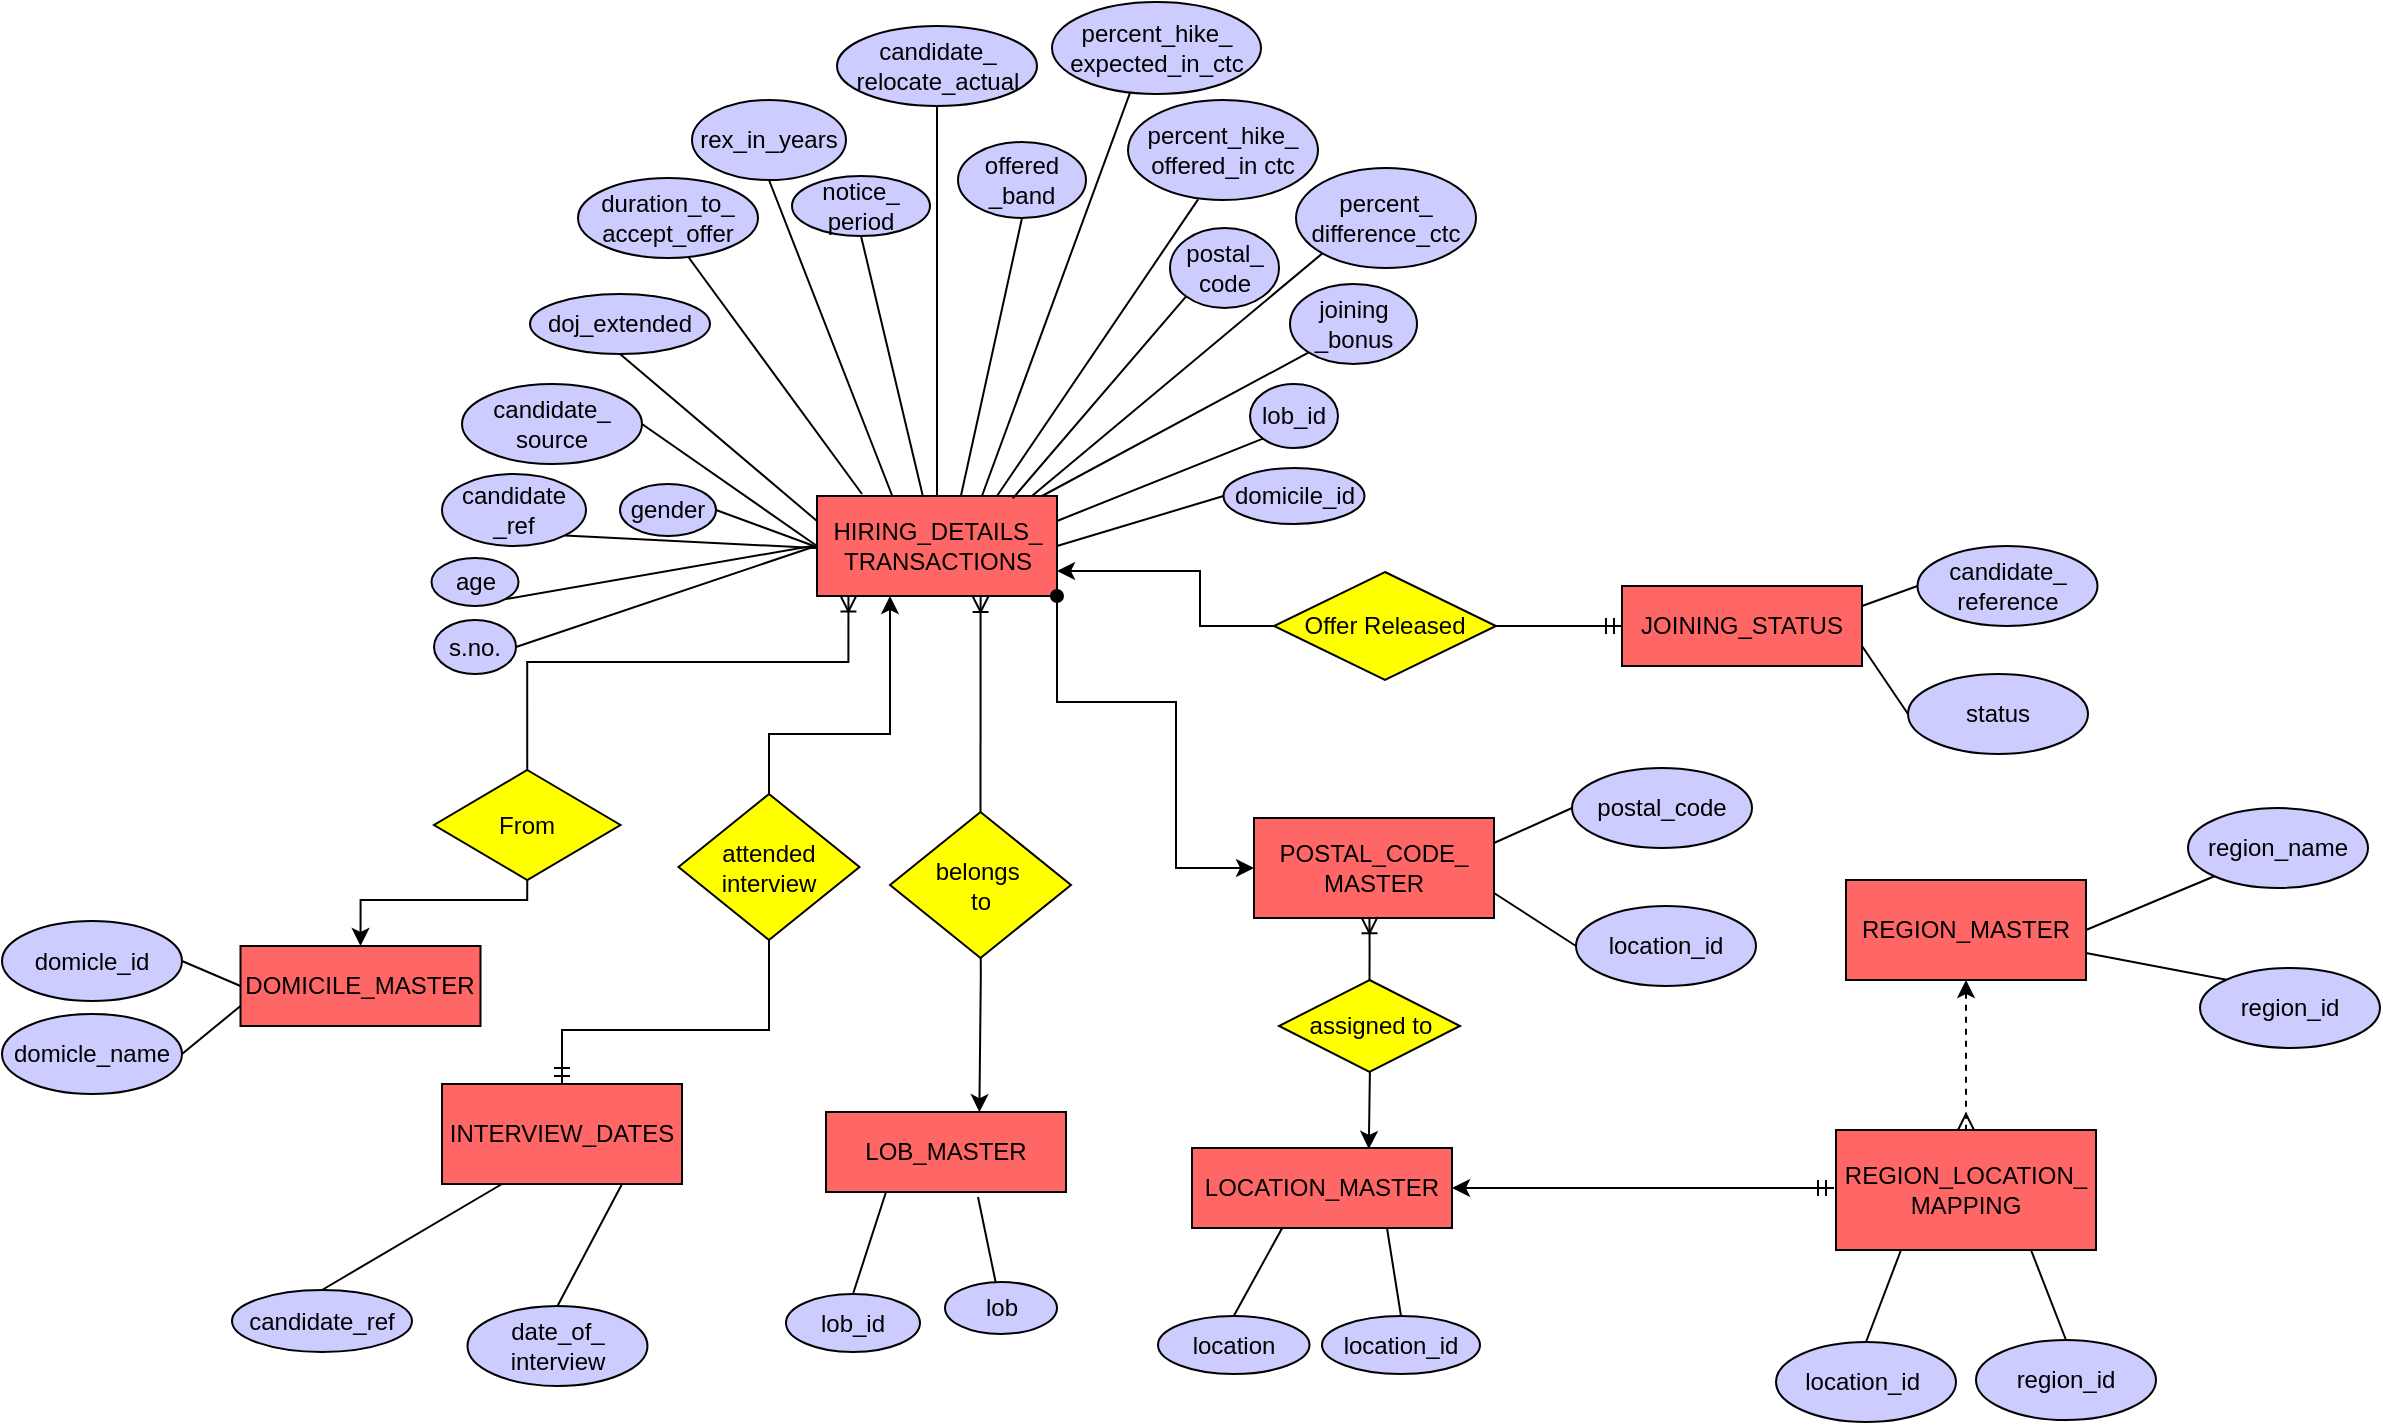 <mxfile version="16.5.3" type="github">
  <diagram id="R2lEEEUBdFMjLlhIrx00" name="Page-1">
    <mxGraphModel dx="920" dy="551" grid="0" gridSize="10" guides="1" tooltips="1" connect="1" arrows="1" fold="1" page="1" pageScale="1" pageWidth="1654" pageHeight="1169" math="0" shadow="0" extFonts="Permanent Marker^https://fonts.googleapis.com/css?family=Permanent+Marker">
      <root>
        <mxCell id="0" />
        <mxCell id="1" parent="0" />
        <mxCell id="yHNcIB4m2WFZ388r3CNA-1" value="HIRING_DETAILS_&lt;br&gt;TRANSACTIONS" style="rounded=0;whiteSpace=wrap;html=1;fillColor=#FF6666;" vertex="1" parent="1">
          <mxGeometry x="421.5" y="369" width="120" height="50" as="geometry" />
        </mxCell>
        <mxCell id="yHNcIB4m2WFZ388r3CNA-2" value="INTERVIEW_DATES" style="rounded=0;whiteSpace=wrap;html=1;fillColor=#FF6666;" vertex="1" parent="1">
          <mxGeometry x="234" y="663" width="120" height="50" as="geometry" />
        </mxCell>
        <mxCell id="yHNcIB4m2WFZ388r3CNA-3" value="DOMICILE_MASTER" style="rounded=0;whiteSpace=wrap;html=1;fillColor=#FF6666;" vertex="1" parent="1">
          <mxGeometry x="133.25" y="594" width="120" height="40" as="geometry" />
        </mxCell>
        <mxCell id="yHNcIB4m2WFZ388r3CNA-4" value="JOINING_STATUS" style="rounded=0;whiteSpace=wrap;html=1;fillColor=#FF6666;" vertex="1" parent="1">
          <mxGeometry x="824" y="414" width="120" height="40" as="geometry" />
        </mxCell>
        <mxCell id="yHNcIB4m2WFZ388r3CNA-5" value="POSTAL_CODE_&lt;br&gt;MASTER" style="rounded=0;whiteSpace=wrap;html=1;fillColor=#FF6666;" vertex="1" parent="1">
          <mxGeometry x="640" y="530" width="120" height="50" as="geometry" />
        </mxCell>
        <mxCell id="yHNcIB4m2WFZ388r3CNA-6" value="LOCATION_MASTER" style="rounded=0;whiteSpace=wrap;html=1;fillColor=#FF6666;" vertex="1" parent="1">
          <mxGeometry x="609" y="695" width="130" height="40" as="geometry" />
        </mxCell>
        <mxCell id="yHNcIB4m2WFZ388r3CNA-7" value="REGION_LOCATION_&lt;br&gt;MAPPING" style="rounded=0;whiteSpace=wrap;html=1;fillColor=#FF6666;" vertex="1" parent="1">
          <mxGeometry x="931" y="686" width="130" height="60" as="geometry" />
        </mxCell>
        <mxCell id="yHNcIB4m2WFZ388r3CNA-8" value="REGION_MASTER" style="rounded=0;whiteSpace=wrap;html=1;fillColor=#FF6666;" vertex="1" parent="1">
          <mxGeometry x="936" y="561" width="120" height="50" as="geometry" />
        </mxCell>
        <mxCell id="yHNcIB4m2WFZ388r3CNA-11" value="LOB_MASTER" style="rounded=0;whiteSpace=wrap;html=1;fillColor=#FF6666;" vertex="1" parent="1">
          <mxGeometry x="426" y="677" width="120" height="40" as="geometry" />
        </mxCell>
        <mxCell id="yHNcIB4m2WFZ388r3CNA-12" value="s.no." style="ellipse;whiteSpace=wrap;html=1;fillColor=#CCCCFF;" vertex="1" parent="1">
          <mxGeometry x="230" y="431" width="41" height="27" as="geometry" />
        </mxCell>
        <mxCell id="yHNcIB4m2WFZ388r3CNA-13" value="candidate&lt;br&gt;_ref" style="ellipse;whiteSpace=wrap;html=1;fillColor=#CCCCFF;" vertex="1" parent="1">
          <mxGeometry x="234" y="358" width="72" height="36" as="geometry" />
        </mxCell>
        <mxCell id="yHNcIB4m2WFZ388r3CNA-16" value="doj_extended" style="ellipse;whiteSpace=wrap;html=1;fillColor=#CCCCFF;" vertex="1" parent="1">
          <mxGeometry x="278" y="268" width="90" height="30" as="geometry" />
        </mxCell>
        <mxCell id="yHNcIB4m2WFZ388r3CNA-17" value="duration_to_&lt;br&gt;accept_offer" style="ellipse;whiteSpace=wrap;html=1;fillColor=#CCCCFF;" vertex="1" parent="1">
          <mxGeometry x="302" y="210" width="90" height="40" as="geometry" />
        </mxCell>
        <mxCell id="yHNcIB4m2WFZ388r3CNA-19" value="notice_&lt;br&gt;period" style="ellipse;whiteSpace=wrap;html=1;fillColor=#CCCCFF;" vertex="1" parent="1">
          <mxGeometry x="409" y="209" width="69" height="30" as="geometry" />
        </mxCell>
        <mxCell id="yHNcIB4m2WFZ388r3CNA-21" value="offered&lt;br&gt;_band" style="ellipse;whiteSpace=wrap;html=1;fillColor=#CCCCFF;" vertex="1" parent="1">
          <mxGeometry x="492" y="192" width="64" height="38" as="geometry" />
        </mxCell>
        <mxCell id="yHNcIB4m2WFZ388r3CNA-23" value="percent_hike_&lt;br&gt;expected_in_ctc" style="ellipse;whiteSpace=wrap;html=1;fillColor=#CCCCFF;" vertex="1" parent="1">
          <mxGeometry x="539" y="122" width="104.5" height="46" as="geometry" />
        </mxCell>
        <mxCell id="yHNcIB4m2WFZ388r3CNA-24" value="percent_hike_&lt;br&gt;offered_in ctc" style="ellipse;whiteSpace=wrap;html=1;fillColor=#CCCCFF;" vertex="1" parent="1">
          <mxGeometry x="577" y="171" width="95" height="50" as="geometry" />
        </mxCell>
        <mxCell id="yHNcIB4m2WFZ388r3CNA-25" value="percent_&lt;br&gt;difference_ctc" style="ellipse;whiteSpace=wrap;html=1;fillColor=#CCCCFF;" vertex="1" parent="1">
          <mxGeometry x="661" y="205" width="90" height="50" as="geometry" />
        </mxCell>
        <mxCell id="yHNcIB4m2WFZ388r3CNA-27" value="joining&lt;br&gt;_bonus" style="ellipse;whiteSpace=wrap;html=1;rotation=0;fillColor=#CCCCFF;" vertex="1" parent="1">
          <mxGeometry x="658" y="263" width="63.5" height="40" as="geometry" />
        </mxCell>
        <mxCell id="yHNcIB4m2WFZ388r3CNA-28" value="candidate_&lt;br&gt;relocate_actual" style="ellipse;whiteSpace=wrap;html=1;fillColor=#CCCCFF;" vertex="1" parent="1">
          <mxGeometry x="431.5" y="134" width="100" height="40" as="geometry" />
        </mxCell>
        <mxCell id="yHNcIB4m2WFZ388r3CNA-29" value="gender" style="ellipse;whiteSpace=wrap;html=1;fillColor=#CCCCFF;" vertex="1" parent="1">
          <mxGeometry x="323" y="363" width="48" height="26" as="geometry" />
        </mxCell>
        <mxCell id="yHNcIB4m2WFZ388r3CNA-31" value="domicile_id" style="ellipse;whiteSpace=wrap;html=1;fillColor=#CCCCFF;" vertex="1" parent="1">
          <mxGeometry x="624.75" y="355" width="70.5" height="28" as="geometry" />
        </mxCell>
        <mxCell id="yHNcIB4m2WFZ388r3CNA-33" value="lob_id" style="ellipse;whiteSpace=wrap;html=1;fillColor=#CCCCFF;" vertex="1" parent="1">
          <mxGeometry x="638" y="313" width="44" height="32" as="geometry" />
        </mxCell>
        <mxCell id="yHNcIB4m2WFZ388r3CNA-34" value="postal_&lt;br&gt;code" style="ellipse;whiteSpace=wrap;html=1;fillColor=#CCCCFF;" vertex="1" parent="1">
          <mxGeometry x="598" y="235" width="54.5" height="40" as="geometry" />
        </mxCell>
        <mxCell id="yHNcIB4m2WFZ388r3CNA-35" value="rex_in_years" style="ellipse;whiteSpace=wrap;html=1;fillColor=#CCCCFF;" vertex="1" parent="1">
          <mxGeometry x="359" y="171" width="77" height="40" as="geometry" />
        </mxCell>
        <mxCell id="yHNcIB4m2WFZ388r3CNA-36" value="candidate_&lt;br&gt;source" style="ellipse;whiteSpace=wrap;html=1;fillColor=#CCCCFF;" vertex="1" parent="1">
          <mxGeometry x="244" y="313" width="90" height="40" as="geometry" />
        </mxCell>
        <mxCell id="yHNcIB4m2WFZ388r3CNA-37" value="age" style="ellipse;whiteSpace=wrap;html=1;fillColor=#CCCCFF;" vertex="1" parent="1">
          <mxGeometry x="228.75" y="400" width="43.5" height="24" as="geometry" />
        </mxCell>
        <mxCell id="yHNcIB4m2WFZ388r3CNA-38" value="candidate_ref" style="ellipse;whiteSpace=wrap;html=1;fillColor=#CCCCFF;" vertex="1" parent="1">
          <mxGeometry x="129" y="766" width="90" height="31" as="geometry" />
        </mxCell>
        <mxCell id="yHNcIB4m2WFZ388r3CNA-39" value="date_of_&lt;br&gt;interview" style="ellipse;whiteSpace=wrap;html=1;fillColor=#CCCCFF;" vertex="1" parent="1">
          <mxGeometry x="246.75" y="774" width="90" height="40" as="geometry" />
        </mxCell>
        <mxCell id="yHNcIB4m2WFZ388r3CNA-40" value="lob_id" style="ellipse;whiteSpace=wrap;html=1;fillColor=#CCCCFF;" vertex="1" parent="1">
          <mxGeometry x="406" y="768" width="67" height="29" as="geometry" />
        </mxCell>
        <mxCell id="yHNcIB4m2WFZ388r3CNA-41" value="lob" style="ellipse;whiteSpace=wrap;html=1;fillColor=#CCCCFF;" vertex="1" parent="1">
          <mxGeometry x="485.5" y="762" width="56" height="26" as="geometry" />
        </mxCell>
        <mxCell id="yHNcIB4m2WFZ388r3CNA-42" value="domicle_id" style="ellipse;whiteSpace=wrap;html=1;fillColor=#CCCCFF;" vertex="1" parent="1">
          <mxGeometry x="14" y="581.5" width="90" height="40" as="geometry" />
        </mxCell>
        <mxCell id="yHNcIB4m2WFZ388r3CNA-43" value="domicle_name" style="ellipse;whiteSpace=wrap;html=1;fillColor=#CCCCFF;" vertex="1" parent="1">
          <mxGeometry x="14" y="628" width="90" height="40" as="geometry" />
        </mxCell>
        <mxCell id="yHNcIB4m2WFZ388r3CNA-44" value="region_id" style="ellipse;whiteSpace=wrap;html=1;fillColor=#CCCCFF;" vertex="1" parent="1">
          <mxGeometry x="1113" y="605" width="90" height="40" as="geometry" />
        </mxCell>
        <mxCell id="yHNcIB4m2WFZ388r3CNA-45" value="region_name" style="ellipse;whiteSpace=wrap;html=1;fillColor=#CCCCFF;" vertex="1" parent="1">
          <mxGeometry x="1107" y="525" width="90" height="40" as="geometry" />
        </mxCell>
        <mxCell id="yHNcIB4m2WFZ388r3CNA-46" value="location_id&amp;nbsp;" style="ellipse;whiteSpace=wrap;html=1;fillColor=#CCCCFF;" vertex="1" parent="1">
          <mxGeometry x="901" y="792" width="90" height="40" as="geometry" />
        </mxCell>
        <mxCell id="yHNcIB4m2WFZ388r3CNA-47" value="region_id" style="ellipse;whiteSpace=wrap;html=1;fillColor=#CCCCFF;" vertex="1" parent="1">
          <mxGeometry x="1001" y="791" width="90" height="40" as="geometry" />
        </mxCell>
        <mxCell id="yHNcIB4m2WFZ388r3CNA-48" value="location_id" style="ellipse;whiteSpace=wrap;html=1;fillColor=#CCCCFF;" vertex="1" parent="1">
          <mxGeometry x="674" y="779" width="79" height="29" as="geometry" />
        </mxCell>
        <mxCell id="yHNcIB4m2WFZ388r3CNA-49" value="location" style="ellipse;whiteSpace=wrap;html=1;fillColor=#CCCCFF;" vertex="1" parent="1">
          <mxGeometry x="592" y="779" width="75.75" height="29" as="geometry" />
        </mxCell>
        <mxCell id="yHNcIB4m2WFZ388r3CNA-50" value="location_id" style="ellipse;whiteSpace=wrap;html=1;fillColor=#CCCCFF;" vertex="1" parent="1">
          <mxGeometry x="801" y="574" width="90" height="40" as="geometry" />
        </mxCell>
        <mxCell id="yHNcIB4m2WFZ388r3CNA-51" value="postal_code" style="ellipse;whiteSpace=wrap;html=1;fillColor=#CCCCFF;" vertex="1" parent="1">
          <mxGeometry x="799" y="505" width="90" height="40" as="geometry" />
        </mxCell>
        <mxCell id="yHNcIB4m2WFZ388r3CNA-52" value="candidate_&lt;br&gt;reference" style="ellipse;whiteSpace=wrap;html=1;fillColor=#CCCCFF;" vertex="1" parent="1">
          <mxGeometry x="971.75" y="394" width="90" height="40" as="geometry" />
        </mxCell>
        <mxCell id="yHNcIB4m2WFZ388r3CNA-53" value="status" style="ellipse;whiteSpace=wrap;html=1;fillColor=#CCCCFF;" vertex="1" parent="1">
          <mxGeometry x="967" y="458" width="90" height="40" as="geometry" />
        </mxCell>
        <mxCell id="yHNcIB4m2WFZ388r3CNA-76" value="" style="endArrow=none;html=1;rounded=0;entryX=0.5;entryY=0;entryDx=0;entryDy=0;exitX=0.25;exitY=1;exitDx=0;exitDy=0;" edge="1" parent="1" source="yHNcIB4m2WFZ388r3CNA-2" target="yHNcIB4m2WFZ388r3CNA-38">
          <mxGeometry width="50" height="50" relative="1" as="geometry">
            <mxPoint x="27.5" y="809.5" as="sourcePoint" />
            <mxPoint x="77.5" y="759.5" as="targetPoint" />
          </mxGeometry>
        </mxCell>
        <mxCell id="yHNcIB4m2WFZ388r3CNA-77" value="" style="endArrow=none;html=1;rounded=0;entryX=0.75;entryY=1;entryDx=0;entryDy=0;exitX=0.5;exitY=0;exitDx=0;exitDy=0;" edge="1" parent="1" source="yHNcIB4m2WFZ388r3CNA-39" target="yHNcIB4m2WFZ388r3CNA-2">
          <mxGeometry width="50" height="50" relative="1" as="geometry">
            <mxPoint x="-172.5" y="784.5" as="sourcePoint" />
            <mxPoint x="-110.5" y="764.5" as="targetPoint" />
          </mxGeometry>
        </mxCell>
        <mxCell id="yHNcIB4m2WFZ388r3CNA-78" value="" style="endArrow=none;html=1;rounded=0;entryX=0.5;entryY=0;entryDx=0;entryDy=0;exitX=0.25;exitY=1;exitDx=0;exitDy=0;" edge="1" parent="1" source="yHNcIB4m2WFZ388r3CNA-11" target="yHNcIB4m2WFZ388r3CNA-40">
          <mxGeometry width="50" height="50" relative="1" as="geometry">
            <mxPoint x="283" y="951.5" as="sourcePoint" />
            <mxPoint x="333" y="901.5" as="targetPoint" />
          </mxGeometry>
        </mxCell>
        <mxCell id="yHNcIB4m2WFZ388r3CNA-80" value="" style="endArrow=none;html=1;rounded=0;" edge="1" parent="1" source="yHNcIB4m2WFZ388r3CNA-41">
          <mxGeometry width="50" height="50" relative="1" as="geometry">
            <mxPoint x="187" y="1030.5" as="sourcePoint" />
            <mxPoint x="502" y="719.5" as="targetPoint" />
          </mxGeometry>
        </mxCell>
        <mxCell id="yHNcIB4m2WFZ388r3CNA-81" value="" style="endArrow=none;html=1;rounded=0;exitX=1;exitY=0.5;exitDx=0;exitDy=0;entryX=0;entryY=0.5;entryDx=0;entryDy=0;" edge="1" parent="1" source="yHNcIB4m2WFZ388r3CNA-42" target="yHNcIB4m2WFZ388r3CNA-3">
          <mxGeometry width="50" height="50" relative="1" as="geometry">
            <mxPoint x="198" y="575" as="sourcePoint" />
            <mxPoint x="248" y="525" as="targetPoint" />
          </mxGeometry>
        </mxCell>
        <mxCell id="yHNcIB4m2WFZ388r3CNA-82" value="" style="endArrow=none;html=1;rounded=0;exitX=1;exitY=0.5;exitDx=0;exitDy=0;entryX=0;entryY=0.75;entryDx=0;entryDy=0;" edge="1" parent="1" source="yHNcIB4m2WFZ388r3CNA-43" target="yHNcIB4m2WFZ388r3CNA-3">
          <mxGeometry width="50" height="50" relative="1" as="geometry">
            <mxPoint x="93" y="631" as="sourcePoint" />
            <mxPoint x="123" y="611" as="targetPoint" />
          </mxGeometry>
        </mxCell>
        <mxCell id="yHNcIB4m2WFZ388r3CNA-83" value="" style="endArrow=none;html=1;rounded=0;exitX=0;exitY=0;exitDx=0;exitDy=0;" edge="1" parent="1" source="yHNcIB4m2WFZ388r3CNA-44" target="yHNcIB4m2WFZ388r3CNA-8">
          <mxGeometry width="50" height="50" relative="1" as="geometry">
            <mxPoint x="951" y="571" as="sourcePoint" />
            <mxPoint x="1058" y="600" as="targetPoint" />
          </mxGeometry>
        </mxCell>
        <mxCell id="yHNcIB4m2WFZ388r3CNA-85" value="" style="endArrow=none;html=1;rounded=0;exitX=0;exitY=1;exitDx=0;exitDy=0;entryX=1;entryY=0.5;entryDx=0;entryDy=0;" edge="1" parent="1" source="yHNcIB4m2WFZ388r3CNA-45" target="yHNcIB4m2WFZ388r3CNA-8">
          <mxGeometry width="50" height="50" relative="1" as="geometry">
            <mxPoint x="901" y="586" as="sourcePoint" />
            <mxPoint x="939" y="586" as="targetPoint" />
          </mxGeometry>
        </mxCell>
        <mxCell id="yHNcIB4m2WFZ388r3CNA-86" value="" style="endArrow=none;html=1;rounded=0;exitX=0.5;exitY=0;exitDx=0;exitDy=0;entryX=0.25;entryY=1;entryDx=0;entryDy=0;" edge="1" parent="1" source="yHNcIB4m2WFZ388r3CNA-46" target="yHNcIB4m2WFZ388r3CNA-7">
          <mxGeometry width="50" height="50" relative="1" as="geometry">
            <mxPoint x="940" y="716" as="sourcePoint" />
            <mxPoint x="990" y="666" as="targetPoint" />
          </mxGeometry>
        </mxCell>
        <mxCell id="yHNcIB4m2WFZ388r3CNA-87" value="" style="endArrow=none;html=1;rounded=0;exitX=0.5;exitY=0;exitDx=0;exitDy=0;entryX=0.75;entryY=1;entryDx=0;entryDy=0;" edge="1" parent="1" source="yHNcIB4m2WFZ388r3CNA-47" target="yHNcIB4m2WFZ388r3CNA-7">
          <mxGeometry width="50" height="50" relative="1" as="geometry">
            <mxPoint x="940" y="716" as="sourcePoint" />
            <mxPoint x="990" y="666" as="targetPoint" />
          </mxGeometry>
        </mxCell>
        <mxCell id="yHNcIB4m2WFZ388r3CNA-89" value="" style="endArrow=none;html=1;rounded=0;exitX=0.75;exitY=1;exitDx=0;exitDy=0;entryX=0.5;entryY=0;entryDx=0;entryDy=0;" edge="1" parent="1" source="yHNcIB4m2WFZ388r3CNA-6" target="yHNcIB4m2WFZ388r3CNA-48">
          <mxGeometry width="50" height="50" relative="1" as="geometry">
            <mxPoint x="839" y="689" as="sourcePoint" />
            <mxPoint x="889" y="639" as="targetPoint" />
          </mxGeometry>
        </mxCell>
        <mxCell id="yHNcIB4m2WFZ388r3CNA-90" value="" style="endArrow=none;html=1;rounded=0;entryX=0.5;entryY=0;entryDx=0;entryDy=0;exitX=0.348;exitY=0.994;exitDx=0;exitDy=0;exitPerimeter=0;" edge="1" parent="1" source="yHNcIB4m2WFZ388r3CNA-6" target="yHNcIB4m2WFZ388r3CNA-49">
          <mxGeometry width="50" height="50" relative="1" as="geometry">
            <mxPoint x="654" y="737" as="sourcePoint" />
            <mxPoint x="889" y="639" as="targetPoint" />
          </mxGeometry>
        </mxCell>
        <mxCell id="yHNcIB4m2WFZ388r3CNA-92" value="" style="endArrow=none;html=1;rounded=0;exitX=1;exitY=0.75;exitDx=0;exitDy=0;entryX=0;entryY=0.5;entryDx=0;entryDy=0;" edge="1" parent="1" source="yHNcIB4m2WFZ388r3CNA-5" target="yHNcIB4m2WFZ388r3CNA-50">
          <mxGeometry width="50" height="50" relative="1" as="geometry">
            <mxPoint x="780" y="700" as="sourcePoint" />
            <mxPoint x="828.18" y="689.142" as="targetPoint" />
          </mxGeometry>
        </mxCell>
        <mxCell id="yHNcIB4m2WFZ388r3CNA-93" value="" style="endArrow=none;html=1;rounded=0;exitX=1;exitY=0.25;exitDx=0;exitDy=0;entryX=0;entryY=0.5;entryDx=0;entryDy=0;" edge="1" parent="1" source="yHNcIB4m2WFZ388r3CNA-5" target="yHNcIB4m2WFZ388r3CNA-51">
          <mxGeometry width="50" height="50" relative="1" as="geometry">
            <mxPoint x="809" y="528" as="sourcePoint" />
            <mxPoint x="859" y="478" as="targetPoint" />
          </mxGeometry>
        </mxCell>
        <mxCell id="yHNcIB4m2WFZ388r3CNA-94" value="" style="endArrow=none;html=1;rounded=0;exitX=1;exitY=0.25;exitDx=0;exitDy=0;entryX=0;entryY=0.5;entryDx=0;entryDy=0;" edge="1" parent="1" source="yHNcIB4m2WFZ388r3CNA-4" target="yHNcIB4m2WFZ388r3CNA-52">
          <mxGeometry width="50" height="50" relative="1" as="geometry">
            <mxPoint x="967.75" y="554" as="sourcePoint" />
            <mxPoint x="1017.75" y="504" as="targetPoint" />
          </mxGeometry>
        </mxCell>
        <mxCell id="yHNcIB4m2WFZ388r3CNA-95" value="" style="endArrow=none;html=1;rounded=0;exitX=1;exitY=0.75;exitDx=0;exitDy=0;entryX=0;entryY=0.5;entryDx=0;entryDy=0;" edge="1" parent="1" source="yHNcIB4m2WFZ388r3CNA-4" target="yHNcIB4m2WFZ388r3CNA-53">
          <mxGeometry width="50" height="50" relative="1" as="geometry">
            <mxPoint x="967.75" y="554" as="sourcePoint" />
            <mxPoint x="1017.75" y="504" as="targetPoint" />
          </mxGeometry>
        </mxCell>
        <mxCell id="yHNcIB4m2WFZ388r3CNA-97" value="" style="endArrow=none;html=1;rounded=0;exitX=1;exitY=0.5;exitDx=0;exitDy=0;" edge="1" parent="1" source="yHNcIB4m2WFZ388r3CNA-12">
          <mxGeometry width="50" height="50" relative="1" as="geometry">
            <mxPoint x="443.5" y="395" as="sourcePoint" />
            <mxPoint x="421" y="394" as="targetPoint" />
          </mxGeometry>
        </mxCell>
        <mxCell id="yHNcIB4m2WFZ388r3CNA-98" value="" style="endArrow=none;html=1;rounded=0;exitX=1;exitY=1;exitDx=0;exitDy=0;" edge="1" parent="1" source="yHNcIB4m2WFZ388r3CNA-37">
          <mxGeometry width="50" height="50" relative="1" as="geometry">
            <mxPoint x="443.5" y="395" as="sourcePoint" />
            <mxPoint x="419" y="394" as="targetPoint" />
          </mxGeometry>
        </mxCell>
        <mxCell id="yHNcIB4m2WFZ388r3CNA-99" value="" style="endArrow=none;html=1;rounded=0;exitX=1;exitY=1;exitDx=0;exitDy=0;" edge="1" parent="1" source="yHNcIB4m2WFZ388r3CNA-13">
          <mxGeometry width="50" height="50" relative="1" as="geometry">
            <mxPoint x="443.5" y="389" as="sourcePoint" />
            <mxPoint x="421" y="395" as="targetPoint" />
          </mxGeometry>
        </mxCell>
        <mxCell id="yHNcIB4m2WFZ388r3CNA-100" value="" style="endArrow=none;html=1;rounded=0;exitX=1;exitY=0.5;exitDx=0;exitDy=0;entryX=0;entryY=0.5;entryDx=0;entryDy=0;" edge="1" parent="1" source="yHNcIB4m2WFZ388r3CNA-36" target="yHNcIB4m2WFZ388r3CNA-1">
          <mxGeometry width="50" height="50" relative="1" as="geometry">
            <mxPoint x="575" y="400" as="sourcePoint" />
            <mxPoint x="625" y="350" as="targetPoint" />
          </mxGeometry>
        </mxCell>
        <mxCell id="yHNcIB4m2WFZ388r3CNA-101" value="" style="endArrow=none;html=1;rounded=0;exitX=0.5;exitY=1;exitDx=0;exitDy=0;entryX=0;entryY=0.25;entryDx=0;entryDy=0;" edge="1" parent="1" source="yHNcIB4m2WFZ388r3CNA-16" target="yHNcIB4m2WFZ388r3CNA-1">
          <mxGeometry width="50" height="50" relative="1" as="geometry">
            <mxPoint x="575" y="400" as="sourcePoint" />
            <mxPoint x="625" y="350" as="targetPoint" />
          </mxGeometry>
        </mxCell>
        <mxCell id="yHNcIB4m2WFZ388r3CNA-102" value="" style="endArrow=none;html=1;rounded=0;exitX=1;exitY=0.5;exitDx=0;exitDy=0;" edge="1" parent="1" source="yHNcIB4m2WFZ388r3CNA-29">
          <mxGeometry width="50" height="50" relative="1" as="geometry">
            <mxPoint x="575" y="400" as="sourcePoint" />
            <mxPoint x="420" y="394" as="targetPoint" />
          </mxGeometry>
        </mxCell>
        <mxCell id="yHNcIB4m2WFZ388r3CNA-104" value="" style="endArrow=none;html=1;rounded=0;entryX=0.615;entryY=0.994;entryDx=0;entryDy=0;entryPerimeter=0;" edge="1" parent="1" target="yHNcIB4m2WFZ388r3CNA-17">
          <mxGeometry width="50" height="50" relative="1" as="geometry">
            <mxPoint x="444" y="368" as="sourcePoint" />
            <mxPoint x="625" y="350" as="targetPoint" />
          </mxGeometry>
        </mxCell>
        <mxCell id="yHNcIB4m2WFZ388r3CNA-105" value="" style="endArrow=none;html=1;rounded=0;entryX=0.374;entryY=0.982;entryDx=0;entryDy=0;entryPerimeter=0;exitX=0.688;exitY=-0.005;exitDx=0;exitDy=0;exitPerimeter=0;" edge="1" parent="1" source="yHNcIB4m2WFZ388r3CNA-1" target="yHNcIB4m2WFZ388r3CNA-23">
          <mxGeometry width="50" height="50" relative="1" as="geometry">
            <mxPoint x="500" y="371" as="sourcePoint" />
            <mxPoint x="625" y="350" as="targetPoint" />
          </mxGeometry>
        </mxCell>
        <mxCell id="yHNcIB4m2WFZ388r3CNA-106" value="" style="endArrow=none;html=1;rounded=0;entryX=0.5;entryY=1;entryDx=0;entryDy=0;exitX=0.5;exitY=0;exitDx=0;exitDy=0;" edge="1" parent="1" source="yHNcIB4m2WFZ388r3CNA-1" target="yHNcIB4m2WFZ388r3CNA-28">
          <mxGeometry width="50" height="50" relative="1" as="geometry">
            <mxPoint x="575" y="400" as="sourcePoint" />
            <mxPoint x="625" y="350" as="targetPoint" />
          </mxGeometry>
        </mxCell>
        <mxCell id="yHNcIB4m2WFZ388r3CNA-108" value="" style="endArrow=none;html=1;rounded=0;entryX=0.5;entryY=1;entryDx=0;entryDy=0;exitX=0.442;exitY=0.009;exitDx=0;exitDy=0;exitPerimeter=0;" edge="1" parent="1" source="yHNcIB4m2WFZ388r3CNA-1" target="yHNcIB4m2WFZ388r3CNA-19">
          <mxGeometry width="50" height="50" relative="1" as="geometry">
            <mxPoint x="575" y="400" as="sourcePoint" />
            <mxPoint x="625" y="350" as="targetPoint" />
          </mxGeometry>
        </mxCell>
        <mxCell id="yHNcIB4m2WFZ388r3CNA-109" value="" style="endArrow=none;html=1;rounded=0;entryX=0.5;entryY=1;entryDx=0;entryDy=0;exitX=0.6;exitY=-0.005;exitDx=0;exitDy=0;exitPerimeter=0;" edge="1" parent="1" source="yHNcIB4m2WFZ388r3CNA-1" target="yHNcIB4m2WFZ388r3CNA-21">
          <mxGeometry width="50" height="50" relative="1" as="geometry">
            <mxPoint x="575" y="385" as="sourcePoint" />
            <mxPoint x="625" y="335" as="targetPoint" />
          </mxGeometry>
        </mxCell>
        <mxCell id="yHNcIB4m2WFZ388r3CNA-110" value="" style="endArrow=none;html=1;rounded=0;entryX=0.369;entryY=0.994;entryDx=0;entryDy=0;entryPerimeter=0;exitX=0.75;exitY=0;exitDx=0;exitDy=0;" edge="1" parent="1" source="yHNcIB4m2WFZ388r3CNA-1" target="yHNcIB4m2WFZ388r3CNA-24">
          <mxGeometry width="50" height="50" relative="1" as="geometry">
            <mxPoint x="575" y="385" as="sourcePoint" />
            <mxPoint x="625" y="335" as="targetPoint" />
          </mxGeometry>
        </mxCell>
        <mxCell id="yHNcIB4m2WFZ388r3CNA-111" value="" style="endArrow=none;html=1;rounded=0;entryX=0.5;entryY=1;entryDx=0;entryDy=0;exitX=0.313;exitY=-0.005;exitDx=0;exitDy=0;exitPerimeter=0;" edge="1" parent="1" source="yHNcIB4m2WFZ388r3CNA-1" target="yHNcIB4m2WFZ388r3CNA-35">
          <mxGeometry width="50" height="50" relative="1" as="geometry">
            <mxPoint x="575" y="385" as="sourcePoint" />
            <mxPoint x="625" y="335" as="targetPoint" />
          </mxGeometry>
        </mxCell>
        <mxCell id="yHNcIB4m2WFZ388r3CNA-112" value="" style="endArrow=none;html=1;rounded=0;entryX=0;entryY=1;entryDx=0;entryDy=0;" edge="1" parent="1" target="yHNcIB4m2WFZ388r3CNA-27">
          <mxGeometry width="50" height="50" relative="1" as="geometry">
            <mxPoint x="534" y="369" as="sourcePoint" />
            <mxPoint x="622" y="278" as="targetPoint" />
          </mxGeometry>
        </mxCell>
        <mxCell id="yHNcIB4m2WFZ388r3CNA-113" value="" style="endArrow=none;html=1;rounded=0;entryX=0;entryY=1;entryDx=0;entryDy=0;exitX=0.898;exitY=-0.005;exitDx=0;exitDy=0;exitPerimeter=0;" edge="1" parent="1" source="yHNcIB4m2WFZ388r3CNA-1" target="yHNcIB4m2WFZ388r3CNA-25">
          <mxGeometry width="50" height="50" relative="1" as="geometry">
            <mxPoint x="575" y="364" as="sourcePoint" />
            <mxPoint x="625" y="314" as="targetPoint" />
          </mxGeometry>
        </mxCell>
        <mxCell id="yHNcIB4m2WFZ388r3CNA-114" value="" style="endArrow=none;html=1;rounded=0;entryX=0;entryY=1;entryDx=0;entryDy=0;exitX=0.816;exitY=0.023;exitDx=0;exitDy=0;exitPerimeter=0;" edge="1" parent="1" source="yHNcIB4m2WFZ388r3CNA-1" target="yHNcIB4m2WFZ388r3CNA-34">
          <mxGeometry width="50" height="50" relative="1" as="geometry">
            <mxPoint x="575" y="364" as="sourcePoint" />
            <mxPoint x="625" y="314" as="targetPoint" />
          </mxGeometry>
        </mxCell>
        <mxCell id="yHNcIB4m2WFZ388r3CNA-116" value="" style="endArrow=none;html=1;rounded=0;exitX=1;exitY=0.25;exitDx=0;exitDy=0;entryX=0;entryY=1;entryDx=0;entryDy=0;" edge="1" parent="1" source="yHNcIB4m2WFZ388r3CNA-1" target="yHNcIB4m2WFZ388r3CNA-33">
          <mxGeometry width="50" height="50" relative="1" as="geometry">
            <mxPoint x="575" y="364" as="sourcePoint" />
            <mxPoint x="625" y="314" as="targetPoint" />
          </mxGeometry>
        </mxCell>
        <mxCell id="yHNcIB4m2WFZ388r3CNA-117" value="" style="endArrow=none;html=1;rounded=0;exitX=1;exitY=0.5;exitDx=0;exitDy=0;entryX=0;entryY=0.5;entryDx=0;entryDy=0;" edge="1" parent="1" source="yHNcIB4m2WFZ388r3CNA-1" target="yHNcIB4m2WFZ388r3CNA-31">
          <mxGeometry width="50" height="50" relative="1" as="geometry">
            <mxPoint x="575" y="371" as="sourcePoint" />
            <mxPoint x="625" y="321" as="targetPoint" />
          </mxGeometry>
        </mxCell>
        <mxCell id="yHNcIB4m2WFZ388r3CNA-118" value="attended interview" style="rhombus;whiteSpace=wrap;html=1;fillColor=#FFFF00;" vertex="1" parent="1">
          <mxGeometry x="352.25" y="518" width="90.5" height="73" as="geometry" />
        </mxCell>
        <mxCell id="yHNcIB4m2WFZ388r3CNA-119" value="From" style="rhombus;whiteSpace=wrap;html=1;fillColor=#FFFF00;" vertex="1" parent="1">
          <mxGeometry x="230" y="506" width="93.25" height="55" as="geometry" />
        </mxCell>
        <mxCell id="yHNcIB4m2WFZ388r3CNA-120" value="belongs&amp;nbsp;&lt;br&gt;to" style="rhombus;whiteSpace=wrap;html=1;fillColor=#FFFF00;" vertex="1" parent="1">
          <mxGeometry x="458" y="527" width="90.5" height="73" as="geometry" />
        </mxCell>
        <mxCell id="yHNcIB4m2WFZ388r3CNA-121" value="Offer Released" style="rhombus;whiteSpace=wrap;html=1;fillColor=#FFFF00;" vertex="1" parent="1">
          <mxGeometry x="650" y="407" width="111" height="54" as="geometry" />
        </mxCell>
        <mxCell id="yHNcIB4m2WFZ388r3CNA-154" value="" style="edgeStyle=orthogonalEdgeStyle;fontSize=12;html=1;endArrow=ERoneToMany;startArrow=none;rounded=0;jumpStyle=none;entryX=0.131;entryY=0.995;entryDx=0;entryDy=0;entryPerimeter=0;exitX=0.5;exitY=0;exitDx=0;exitDy=0;startFill=0;" edge="1" parent="1" source="yHNcIB4m2WFZ388r3CNA-119" target="yHNcIB4m2WFZ388r3CNA-1">
          <mxGeometry width="100" height="100" relative="1" as="geometry">
            <mxPoint x="232" y="609" as="sourcePoint" />
            <mxPoint x="405" y="458" as="targetPoint" />
            <Array as="points">
              <mxPoint x="277" y="452" />
              <mxPoint x="437" y="452" />
            </Array>
          </mxGeometry>
        </mxCell>
        <mxCell id="yHNcIB4m2WFZ388r3CNA-155" value="" style="edgeStyle=orthogonalEdgeStyle;fontSize=12;html=1;endArrow=classic;startArrow=none;rounded=0;jumpStyle=none;entryX=0.5;entryY=0;entryDx=0;entryDy=0;exitX=0.5;exitY=1;exitDx=0;exitDy=0;endFill=1;startFill=0;" edge="1" parent="1" source="yHNcIB4m2WFZ388r3CNA-119" target="yHNcIB4m2WFZ388r3CNA-3">
          <mxGeometry width="100" height="100" relative="1" as="geometry">
            <mxPoint x="286.625" y="516" as="sourcePoint" />
            <mxPoint x="447.22" y="428.75" as="targetPoint" />
            <Array as="points">
              <mxPoint x="277" y="571" />
              <mxPoint x="193" y="571" />
            </Array>
          </mxGeometry>
        </mxCell>
        <mxCell id="yHNcIB4m2WFZ388r3CNA-156" value="" style="edgeStyle=orthogonalEdgeStyle;fontSize=12;html=1;endArrow=ERoneToMany;startArrow=none;rounded=0;jumpStyle=none;exitX=0.5;exitY=0;exitDx=0;exitDy=0;startFill=0;" edge="1" parent="1" source="yHNcIB4m2WFZ388r3CNA-120">
          <mxGeometry width="100" height="100" relative="1" as="geometry">
            <mxPoint x="291.005" y="506.25" as="sourcePoint" />
            <mxPoint x="503" y="419" as="targetPoint" />
            <Array as="points">
              <mxPoint x="503" y="419" />
            </Array>
          </mxGeometry>
        </mxCell>
        <mxCell id="yHNcIB4m2WFZ388r3CNA-157" value="" style="edgeStyle=orthogonalEdgeStyle;fontSize=12;html=1;endArrow=classic;startArrow=none;rounded=0;jumpStyle=none;exitX=0.5;exitY=1;exitDx=0;exitDy=0;endFill=1;entryX=0.639;entryY=0.002;entryDx=0;entryDy=0;entryPerimeter=0;startFill=0;" edge="1" parent="1" target="yHNcIB4m2WFZ388r3CNA-11">
          <mxGeometry width="100" height="100" relative="1" as="geometry">
            <mxPoint x="503.375" y="600.0" as="sourcePoint" />
            <mxPoint x="503" y="668" as="targetPoint" />
            <Array as="points">
              <mxPoint x="503" y="610" />
              <mxPoint x="503" y="610" />
            </Array>
          </mxGeometry>
        </mxCell>
        <mxCell id="yHNcIB4m2WFZ388r3CNA-158" value="" style="edgeStyle=orthogonalEdgeStyle;fontSize=12;html=1;endArrow=none;startArrow=ERmandOne;rounded=0;jumpStyle=none;exitX=0.5;exitY=0;exitDx=0;exitDy=0;endFill=0;entryX=0.5;entryY=1;entryDx=0;entryDy=0;" edge="1" parent="1" source="yHNcIB4m2WFZ388r3CNA-2" target="yHNcIB4m2WFZ388r3CNA-118">
          <mxGeometry width="100" height="100" relative="1" as="geometry">
            <mxPoint x="307" y="631" as="sourcePoint" />
            <mxPoint x="397" y="596" as="targetPoint" />
            <Array as="points">
              <mxPoint x="294" y="636" />
              <mxPoint x="398" y="636" />
            </Array>
          </mxGeometry>
        </mxCell>
        <mxCell id="yHNcIB4m2WFZ388r3CNA-159" value="" style="edgeStyle=orthogonalEdgeStyle;fontSize=12;html=1;endArrow=none;startArrow=classic;rounded=0;jumpStyle=none;entryX=0.5;entryY=0;entryDx=0;entryDy=0;endFill=0;startFill=1;" edge="1" parent="1" target="yHNcIB4m2WFZ388r3CNA-118">
          <mxGeometry width="100" height="100" relative="1" as="geometry">
            <mxPoint x="458" y="419" as="sourcePoint" />
            <mxPoint x="355.81" y="511" as="targetPoint" />
            <Array as="points">
              <mxPoint x="458" y="466" />
              <mxPoint x="458" y="488" />
              <mxPoint x="397" y="488" />
            </Array>
          </mxGeometry>
        </mxCell>
        <mxCell id="yHNcIB4m2WFZ388r3CNA-160" value="" style="edgeStyle=orthogonalEdgeStyle;fontSize=12;html=1;endArrow=none;startArrow=ERmandOne;rounded=0;jumpStyle=none;endFill=0;entryX=1;entryY=0.5;entryDx=0;entryDy=0;exitX=0;exitY=0.5;exitDx=0;exitDy=0;" edge="1" parent="1" source="yHNcIB4m2WFZ388r3CNA-4" target="yHNcIB4m2WFZ388r3CNA-121">
          <mxGeometry width="100" height="100" relative="1" as="geometry">
            <mxPoint x="816" y="434" as="sourcePoint" />
            <mxPoint x="751.75" y="448" as="targetPoint" />
            <Array as="points" />
          </mxGeometry>
        </mxCell>
        <mxCell id="yHNcIB4m2WFZ388r3CNA-161" value="" style="edgeStyle=orthogonalEdgeStyle;fontSize=12;html=1;endArrow=none;startArrow=classic;rounded=0;jumpStyle=none;entryX=0;entryY=0.5;entryDx=0;entryDy=0;endFill=0;startFill=1;exitX=1;exitY=0.75;exitDx=0;exitDy=0;" edge="1" parent="1" source="yHNcIB4m2WFZ388r3CNA-1" target="yHNcIB4m2WFZ388r3CNA-121">
          <mxGeometry width="100" height="100" relative="1" as="geometry">
            <mxPoint x="612.5" y="412" as="sourcePoint" />
            <mxPoint x="552" y="511" as="targetPoint" />
            <Array as="points">
              <mxPoint x="613" y="407" />
              <mxPoint x="613" y="434" />
            </Array>
          </mxGeometry>
        </mxCell>
        <mxCell id="yHNcIB4m2WFZ388r3CNA-165" value="" style="edgeStyle=orthogonalEdgeStyle;fontSize=12;html=1;endArrow=classic;endFill=1;rounded=0;jumpStyle=none;startArrow=oval;startFill=1;exitX=1;exitY=1;exitDx=0;exitDy=0;entryX=0;entryY=0.5;entryDx=0;entryDy=0;" edge="1" parent="1" source="yHNcIB4m2WFZ388r3CNA-1" target="yHNcIB4m2WFZ388r3CNA-5">
          <mxGeometry width="100" height="100" relative="1" as="geometry">
            <mxPoint x="695" y="568" as="sourcePoint" />
            <mxPoint x="601" y="563" as="targetPoint" />
            <Array as="points">
              <mxPoint x="542" y="472" />
              <mxPoint x="601" y="472" />
              <mxPoint x="601" y="555" />
            </Array>
          </mxGeometry>
        </mxCell>
        <mxCell id="yHNcIB4m2WFZ388r3CNA-168" value="assigned to" style="rhombus;whiteSpace=wrap;html=1;fillColor=#FFFF00;" vertex="1" parent="1">
          <mxGeometry x="652.5" y="611" width="90.5" height="46" as="geometry" />
        </mxCell>
        <mxCell id="yHNcIB4m2WFZ388r3CNA-169" value="" style="edgeStyle=orthogonalEdgeStyle;fontSize=12;html=1;endArrow=ERoneToMany;startArrow=none;rounded=0;jumpStyle=none;exitX=0.5;exitY=0;exitDx=0;exitDy=0;startFill=0;entryX=0.481;entryY=0.992;entryDx=0;entryDy=0;entryPerimeter=0;" edge="1" parent="1" source="yHNcIB4m2WFZ388r3CNA-168" target="yHNcIB4m2WFZ388r3CNA-5">
          <mxGeometry width="100" height="100" relative="1" as="geometry">
            <mxPoint x="485.505" y="668.75" as="sourcePoint" />
            <mxPoint x="697.5" y="581.5" as="targetPoint" />
            <Array as="points" />
          </mxGeometry>
        </mxCell>
        <mxCell id="yHNcIB4m2WFZ388r3CNA-170" value="" style="edgeStyle=orthogonalEdgeStyle;fontSize=12;html=1;endArrow=classic;startArrow=none;rounded=0;jumpStyle=none;endFill=1;startFill=0;entryX=0.68;entryY=0.012;entryDx=0;entryDy=0;entryPerimeter=0;" edge="1" parent="1" target="yHNcIB4m2WFZ388r3CNA-6">
          <mxGeometry width="100" height="100" relative="1" as="geometry">
            <mxPoint x="697.95" y="657" as="sourcePoint" />
            <mxPoint x="697.55" y="693" as="targetPoint" />
            <Array as="points">
              <mxPoint x="697" y="657" />
            </Array>
          </mxGeometry>
        </mxCell>
        <mxCell id="yHNcIB4m2WFZ388r3CNA-172" value="" style="edgeStyle=orthogonalEdgeStyle;fontSize=12;html=1;endArrow=classic;startArrow=ERmandOne;rounded=0;jumpStyle=none;endFill=1;startFill=0;entryX=1;entryY=0.5;entryDx=0;entryDy=0;" edge="1" parent="1" target="yHNcIB4m2WFZ388r3CNA-6">
          <mxGeometry width="100" height="100" relative="1" as="geometry">
            <mxPoint x="930" y="715" as="sourcePoint" />
            <mxPoint x="764.02" y="716.24" as="targetPoint" />
            <Array as="points">
              <mxPoint x="930" y="715" />
            </Array>
          </mxGeometry>
        </mxCell>
        <mxCell id="yHNcIB4m2WFZ388r3CNA-173" value="" style="edgeStyle=orthogonalEdgeStyle;fontSize=12;html=1;endArrow=ERmany;startArrow=classic;rounded=0;jumpStyle=none;endFill=0;startFill=1;exitX=0.5;exitY=1;exitDx=0;exitDy=0;entryX=0.5;entryY=0;entryDx=0;entryDy=0;dashed=1;" edge="1" parent="1" source="yHNcIB4m2WFZ388r3CNA-8" target="yHNcIB4m2WFZ388r3CNA-7">
          <mxGeometry width="100" height="100" relative="1" as="geometry">
            <mxPoint x="717.95" y="677" as="sourcePoint" />
            <mxPoint x="996" y="673" as="targetPoint" />
            <Array as="points" />
          </mxGeometry>
        </mxCell>
      </root>
    </mxGraphModel>
  </diagram>
</mxfile>
